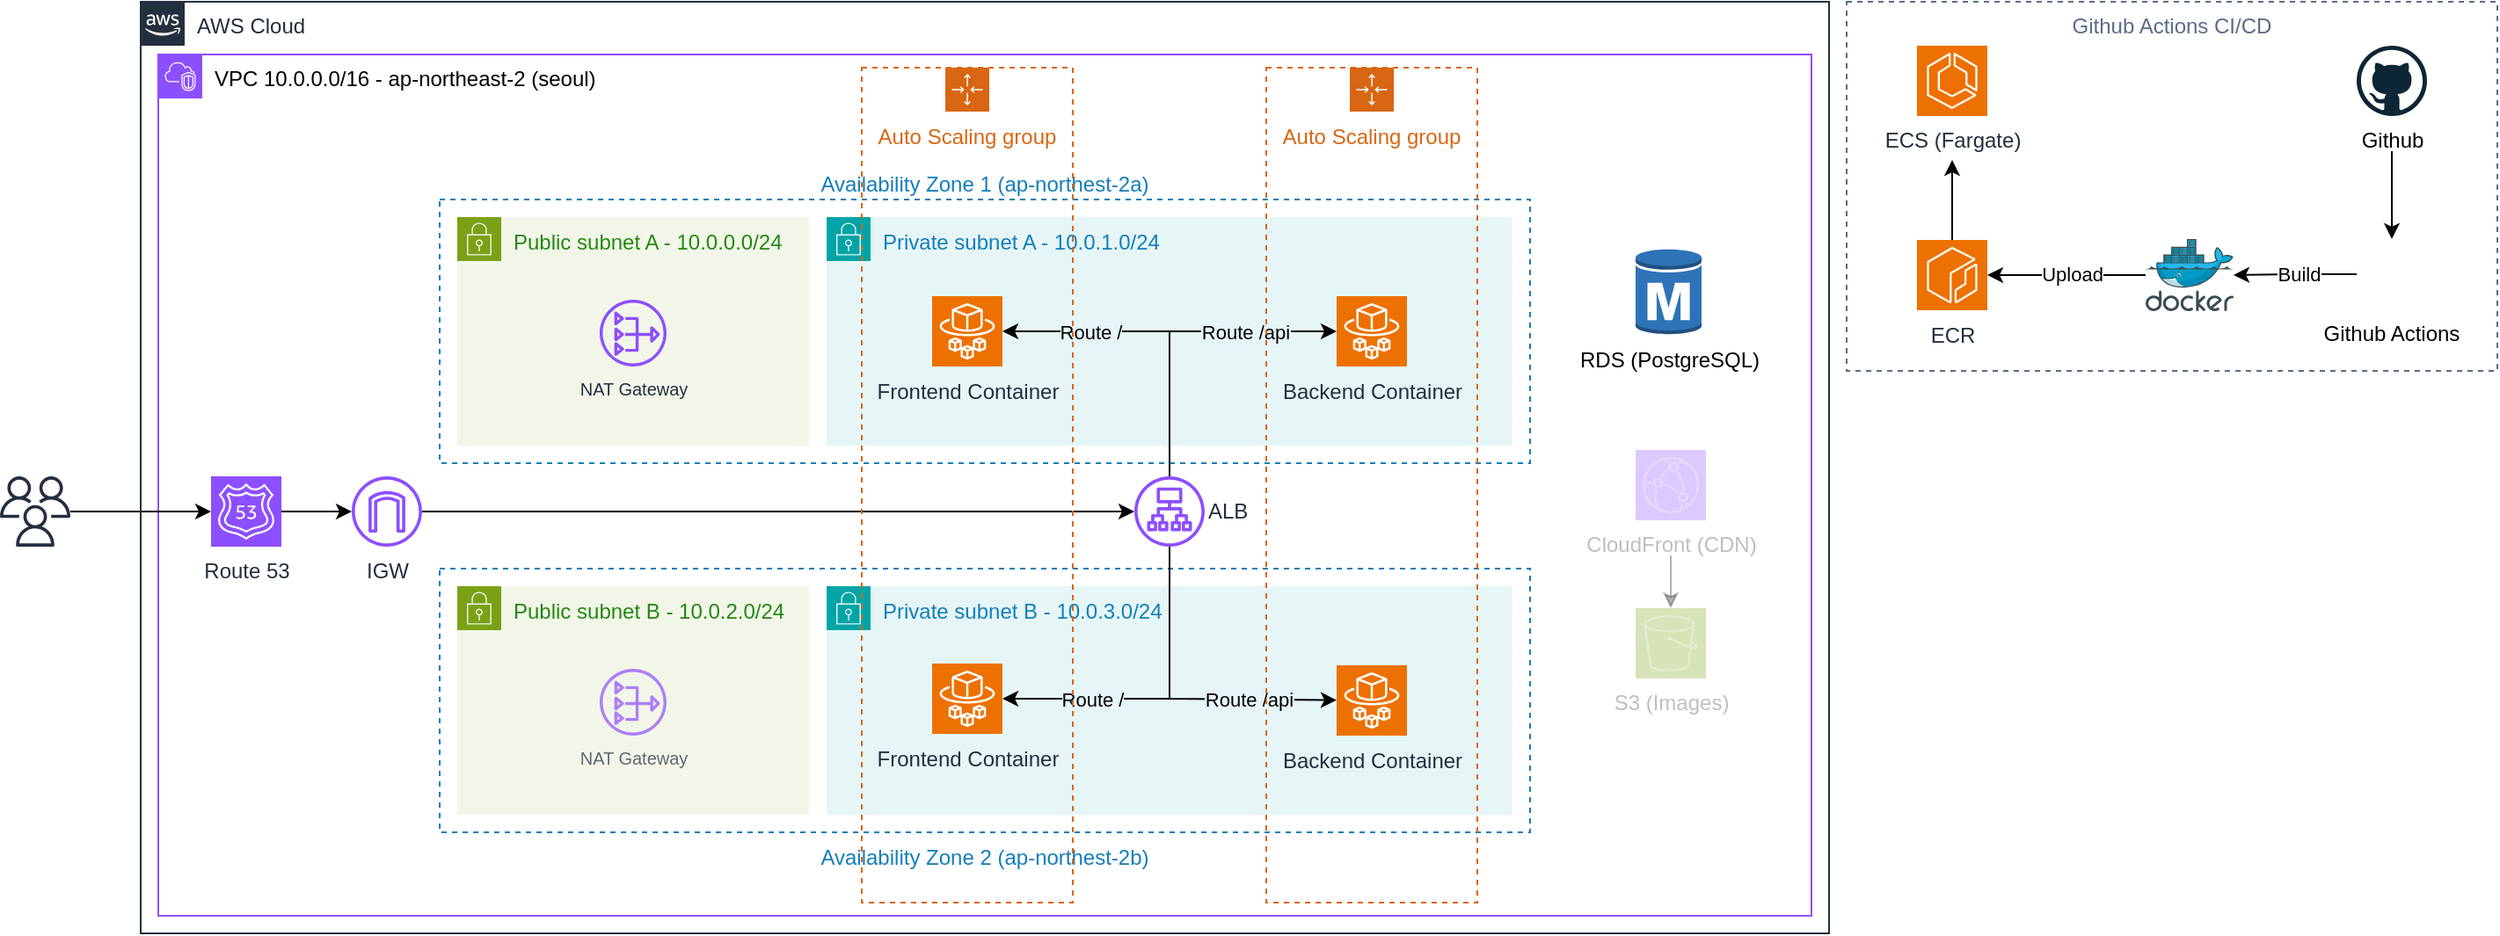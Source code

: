 <mxfile version="27.0.9">
  <diagram name="페이지-1" id="O5fkOeSoVwAzEVK7Wt5u">
    <mxGraphModel dx="1188" dy="716" grid="1" gridSize="10" guides="1" tooltips="1" connect="1" arrows="1" fold="1" page="1" pageScale="1" pageWidth="3300" pageHeight="4681" math="0" shadow="0">
      <root>
        <mxCell id="0" />
        <mxCell id="1" parent="0" />
        <mxCell id="-3rPv8L2RWDEr1d8RmjE-77" value="Github Actions CI/CD" style="fillColor=none;strokeColor=#5A6C86;dashed=1;verticalAlign=top;fontStyle=0;fontColor=#5A6C86;whiteSpace=wrap;html=1;movable=1;resizable=1;rotatable=1;deletable=1;editable=1;locked=0;connectable=1;" parent="1" vertex="1">
          <mxGeometry x="1080" y="60" width="370" height="210" as="geometry" />
        </mxCell>
        <mxCell id="-3rPv8L2RWDEr1d8RmjE-78" value="&lt;span&gt;&lt;font style=&quot;color: rgb(0, 0, 0);&quot;&gt;VPC 10.0.0.0/16 -&amp;nbsp;&lt;/font&gt;&lt;/span&gt;&lt;font color=&quot;#000000&quot;&gt;ap-northeast-2 (seoul)&lt;/font&gt;" style="points=[[0,0],[0.25,0],[0.5,0],[0.75,0],[1,0],[1,0.25],[1,0.5],[1,0.75],[1,1],[0.75,1],[0.5,1],[0.25,1],[0,1],[0,0.75],[0,0.5],[0,0.25]];outlineConnect=0;gradientColor=none;html=1;whiteSpace=wrap;fontSize=12;fontStyle=0;container=0;pointerEvents=0;collapsible=0;recursiveResize=0;shape=mxgraph.aws4.group;grIcon=mxgraph.aws4.group_vpc2;strokeColor=#8C4FFF;fillColor=none;verticalAlign=top;align=left;spacingLeft=30;fontColor=#AAB7B8;dashed=0;" parent="1" vertex="1">
          <mxGeometry x="120" y="90" width="940" height="490" as="geometry" />
        </mxCell>
        <mxCell id="exNUB7hlR1vECPPl_RMC-3" style="edgeStyle=orthogonalEdgeStyle;rounded=0;orthogonalLoop=1;jettySize=auto;html=1;" parent="1" source="-3rPv8L2RWDEr1d8RmjE-80" target="exNUB7hlR1vECPPl_RMC-1" edge="1">
          <mxGeometry relative="1" as="geometry" />
        </mxCell>
        <mxCell id="-3rPv8L2RWDEr1d8RmjE-80" value="" style="sketch=0;outlineConnect=0;fontColor=#232F3E;gradientColor=none;fillColor=#232F3D;strokeColor=none;dashed=0;verticalLabelPosition=bottom;verticalAlign=top;align=center;html=1;fontSize=12;fontStyle=0;aspect=fixed;pointerEvents=1;shape=mxgraph.aws4.users;" parent="1" vertex="1">
          <mxGeometry x="30" y="330" width="40" height="40" as="geometry" />
        </mxCell>
        <mxCell id="-3rPv8L2RWDEr1d8RmjE-81" value="AWS Cloud" style="points=[[0,0],[0.25,0],[0.5,0],[0.75,0],[1,0],[1,0.25],[1,0.5],[1,0.75],[1,1],[0.75,1],[0.5,1],[0.25,1],[0,1],[0,0.75],[0,0.5],[0,0.25]];outlineConnect=0;gradientColor=none;html=1;whiteSpace=wrap;fontSize=12;fontStyle=0;container=0;pointerEvents=0;collapsible=0;recursiveResize=0;shape=mxgraph.aws4.group;grIcon=mxgraph.aws4.group_aws_cloud_alt;strokeColor=#232F3E;fillColor=none;verticalAlign=top;align=left;spacingLeft=30;fontColor=#232F3E;dashed=0;" parent="1" vertex="1">
          <mxGeometry x="110" y="60" width="960" height="530" as="geometry" />
        </mxCell>
        <mxCell id="-3rPv8L2RWDEr1d8RmjE-82" value="Availability Zone 1 (ap-northest-2a)" style="fillColor=none;strokeColor=#147EBA;dashed=1;verticalAlign=bottom;fontStyle=0;fontColor=#147EBA;whiteSpace=wrap;html=1;labelPosition=center;verticalLabelPosition=top;align=center;movable=1;resizable=1;rotatable=1;deletable=1;editable=1;locked=0;connectable=1;labelBackgroundColor=default;" parent="1" vertex="1">
          <mxGeometry x="280" y="172.5" width="620" height="150" as="geometry" />
        </mxCell>
        <mxCell id="-3rPv8L2RWDEr1d8RmjE-83" value="Public subnet A - 10.0.0.0/24" style="points=[[0,0],[0.25,0],[0.5,0],[0.75,0],[1,0],[1,0.25],[1,0.5],[1,0.75],[1,1],[0.75,1],[0.5,1],[0.25,1],[0,1],[0,0.75],[0,0.5],[0,0.25]];outlineConnect=0;gradientColor=none;html=1;whiteSpace=wrap;fontSize=12;fontStyle=0;container=1;pointerEvents=0;collapsible=0;recursiveResize=0;shape=mxgraph.aws4.group;grIcon=mxgraph.aws4.group_security_group;grStroke=0;strokeColor=#7AA116;fillColor=#F2F6E8;verticalAlign=top;align=left;spacingLeft=30;fontColor=#248814;dashed=0;" parent="1" vertex="1">
          <mxGeometry x="290" y="182.5" width="200" height="130" as="geometry" />
        </mxCell>
        <mxCell id="-3rPv8L2RWDEr1d8RmjE-84" value="NAT Gateway" style="sketch=0;outlineConnect=0;fontColor=#232F3E;gradientColor=none;fillColor=#8C4FFF;strokeColor=none;dashed=0;verticalLabelPosition=bottom;verticalAlign=top;align=center;html=1;fontSize=10;fontStyle=0;aspect=fixed;pointerEvents=1;shape=mxgraph.aws4.nat_gateway;" parent="-3rPv8L2RWDEr1d8RmjE-83" vertex="1">
          <mxGeometry x="81" y="47" width="38" height="38" as="geometry" />
        </mxCell>
        <mxCell id="-3rPv8L2RWDEr1d8RmjE-85" value="Private subnet A - 10.0.1.0/24" style="points=[[0,0],[0.25,0],[0.5,0],[0.75,0],[1,0],[1,0.25],[1,0.5],[1,0.75],[1,1],[0.75,1],[0.5,1],[0.25,1],[0,1],[0,0.75],[0,0.5],[0,0.25]];outlineConnect=0;gradientColor=none;html=1;whiteSpace=wrap;fontSize=12;fontStyle=0;container=1;pointerEvents=0;collapsible=0;recursiveResize=0;shape=mxgraph.aws4.group;grIcon=mxgraph.aws4.group_security_group;grStroke=0;strokeColor=#00A4A6;fillColor=#E6F6F7;verticalAlign=top;align=left;spacingLeft=30;fontColor=#147EBA;dashed=0;" parent="1" vertex="1">
          <mxGeometry x="500" y="182.5" width="390" height="130" as="geometry" />
        </mxCell>
        <mxCell id="-3rPv8L2RWDEr1d8RmjE-86" value="Frontend Container" style="sketch=0;points=[[0,0,0],[0.25,0,0],[0.5,0,0],[0.75,0,0],[1,0,0],[0,1,0],[0.25,1,0],[0.5,1,0],[0.75,1,0],[1,1,0],[0,0.25,0],[0,0.5,0],[0,0.75,0],[1,0.25,0],[1,0.5,0],[1,0.75,0]];outlineConnect=0;fontColor=#232F3E;fillColor=#ED7100;strokeColor=#ffffff;dashed=0;verticalLabelPosition=bottom;verticalAlign=top;align=center;html=1;fontSize=12;fontStyle=0;aspect=fixed;shape=mxgraph.aws4.resourceIcon;resIcon=mxgraph.aws4.fargate;" parent="-3rPv8L2RWDEr1d8RmjE-85" vertex="1">
          <mxGeometry x="60" y="45" width="40" height="40" as="geometry" />
        </mxCell>
        <mxCell id="-3rPv8L2RWDEr1d8RmjE-87" value="Backend Container" style="sketch=0;points=[[0,0,0],[0.25,0,0],[0.5,0,0],[0.75,0,0],[1,0,0],[0,1,0],[0.25,1,0],[0.5,1,0],[0.75,1,0],[1,1,0],[0,0.25,0],[0,0.5,0],[0,0.75,0],[1,0.25,0],[1,0.5,0],[1,0.75,0]];outlineConnect=0;fontColor=#232F3E;fillColor=#ED7100;strokeColor=#ffffff;dashed=0;verticalLabelPosition=bottom;verticalAlign=top;align=center;html=1;fontSize=12;fontStyle=0;aspect=fixed;shape=mxgraph.aws4.resourceIcon;resIcon=mxgraph.aws4.fargate;" parent="-3rPv8L2RWDEr1d8RmjE-85" vertex="1">
          <mxGeometry x="290" y="45" width="40" height="40" as="geometry" />
        </mxCell>
        <mxCell id="-3rPv8L2RWDEr1d8RmjE-88" value="ALB" style="sketch=0;outlineConnect=0;fontColor=#232F3E;gradientColor=none;fillColor=#8C4FFF;strokeColor=none;dashed=0;verticalLabelPosition=middle;verticalAlign=middle;align=left;html=1;fontSize=12;fontStyle=0;aspect=fixed;pointerEvents=1;shape=mxgraph.aws4.application_load_balancer;labelPosition=right;" parent="1" vertex="1">
          <mxGeometry x="675" y="330" width="40" height="40" as="geometry" />
        </mxCell>
        <mxCell id="-3rPv8L2RWDEr1d8RmjE-89" value="Availability Zone 2&lt;span style=&quot;background-color: rgb(255, 255, 255);&quot;&gt;&amp;nbsp;(ap-northest-2b)&lt;/span&gt;" style="fillColor=none;strokeColor=#147EBA;dashed=1;verticalAlign=top;fontStyle=0;fontColor=#147EBA;whiteSpace=wrap;html=1;labelPosition=center;verticalLabelPosition=bottom;align=center;movable=1;resizable=1;rotatable=1;deletable=1;editable=1;locked=0;connectable=1;" parent="1" vertex="1">
          <mxGeometry x="280" y="382.5" width="620" height="150" as="geometry" />
        </mxCell>
        <mxCell id="-3rPv8L2RWDEr1d8RmjE-90" value="Public subnet B - 10.0.2.0/24" style="points=[[0,0],[0.25,0],[0.5,0],[0.75,0],[1,0],[1,0.25],[1,0.5],[1,0.75],[1,1],[0.75,1],[0.5,1],[0.25,1],[0,1],[0,0.75],[0,0.5],[0,0.25]];outlineConnect=0;gradientColor=none;html=1;whiteSpace=wrap;fontSize=12;fontStyle=0;container=1;pointerEvents=0;collapsible=0;recursiveResize=0;shape=mxgraph.aws4.group;grIcon=mxgraph.aws4.group_security_group;grStroke=0;strokeColor=#7AA116;fillColor=#F2F6E8;verticalAlign=top;align=left;spacingLeft=30;fontColor=#248814;dashed=0;" parent="1" vertex="1">
          <mxGeometry x="290" y="392.5" width="200" height="130" as="geometry" />
        </mxCell>
        <mxCell id="-3rPv8L2RWDEr1d8RmjE-91" value="NAT Gateway" style="sketch=0;outlineConnect=0;fontColor=#232F3E;gradientColor=none;fillColor=#8C4FFF;strokeColor=none;dashed=0;verticalLabelPosition=bottom;verticalAlign=top;align=center;html=1;fontSize=10;fontStyle=0;aspect=fixed;pointerEvents=1;shape=mxgraph.aws4.nat_gateway;opacity=70;textOpacity=70;" parent="-3rPv8L2RWDEr1d8RmjE-90" vertex="1">
          <mxGeometry x="81" y="47" width="38" height="38" as="geometry" />
        </mxCell>
        <mxCell id="-3rPv8L2RWDEr1d8RmjE-92" value="Private subnet B - 10.0.3.0/24" style="points=[[0,0],[0.25,0],[0.5,0],[0.75,0],[1,0],[1,0.25],[1,0.5],[1,0.75],[1,1],[0.75,1],[0.5,1],[0.25,1],[0,1],[0,0.75],[0,0.5],[0,0.25]];outlineConnect=0;gradientColor=none;html=1;whiteSpace=wrap;fontSize=12;fontStyle=0;container=1;pointerEvents=0;collapsible=0;recursiveResize=0;shape=mxgraph.aws4.group;grIcon=mxgraph.aws4.group_security_group;grStroke=0;strokeColor=#00A4A6;fillColor=#E6F6F7;verticalAlign=top;align=left;spacingLeft=30;fontColor=#147EBA;dashed=0;" parent="1" vertex="1">
          <mxGeometry x="500" y="392.5" width="390" height="130" as="geometry" />
        </mxCell>
        <mxCell id="-3rPv8L2RWDEr1d8RmjE-93" value="Frontend Container" style="sketch=0;points=[[0,0,0],[0.25,0,0],[0.5,0,0],[0.75,0,0],[1,0,0],[0,1,0],[0.25,1,0],[0.5,1,0],[0.75,1,0],[1,1,0],[0,0.25,0],[0,0.5,0],[0,0.75,0],[1,0.25,0],[1,0.5,0],[1,0.75,0]];outlineConnect=0;fontColor=#232F3E;fillColor=#ED7100;strokeColor=#ffffff;dashed=0;verticalLabelPosition=bottom;verticalAlign=top;align=center;html=1;fontSize=12;fontStyle=0;aspect=fixed;shape=mxgraph.aws4.resourceIcon;resIcon=mxgraph.aws4.fargate;" parent="-3rPv8L2RWDEr1d8RmjE-92" vertex="1">
          <mxGeometry x="60" y="44" width="40" height="40" as="geometry" />
        </mxCell>
        <mxCell id="-3rPv8L2RWDEr1d8RmjE-94" value="Backend Container" style="sketch=0;points=[[0,0,0],[0.25,0,0],[0.5,0,0],[0.75,0,0],[1,0,0],[0,1,0],[0.25,1,0],[0.5,1,0],[0.75,1,0],[1,1,0],[0,0.25,0],[0,0.5,0],[0,0.75,0],[1,0.25,0],[1,0.5,0],[1,0.75,0]];outlineConnect=0;fontColor=#232F3E;fillColor=#ED7100;strokeColor=#ffffff;dashed=0;verticalLabelPosition=bottom;verticalAlign=top;align=center;html=1;fontSize=12;fontStyle=0;aspect=fixed;shape=mxgraph.aws4.resourceIcon;resIcon=mxgraph.aws4.fargate;" parent="-3rPv8L2RWDEr1d8RmjE-92" vertex="1">
          <mxGeometry x="290" y="45" width="40" height="40" as="geometry" />
        </mxCell>
        <mxCell id="-3rPv8L2RWDEr1d8RmjE-95" value="" style="endArrow=classic;html=1;rounded=0;" parent="1" source="-3rPv8L2RWDEr1d8RmjE-88" target="-3rPv8L2RWDEr1d8RmjE-86" edge="1">
          <mxGeometry width="50" height="50" relative="1" as="geometry">
            <mxPoint x="650" y="282.5" as="sourcePoint" />
            <mxPoint x="700" y="232.5" as="targetPoint" />
            <Array as="points">
              <mxPoint x="695" y="247.5" />
            </Array>
          </mxGeometry>
        </mxCell>
        <mxCell id="-3rPv8L2RWDEr1d8RmjE-96" value="Route /" style="edgeLabel;html=1;align=center;verticalAlign=middle;resizable=0;points=[];labelBackgroundColor=light-dark(#e6f5f7, #ededed);" parent="-3rPv8L2RWDEr1d8RmjE-95" vertex="1" connectable="0">
          <mxGeometry x="0.467" y="1" relative="1" as="geometry">
            <mxPoint x="2" y="-1" as="offset" />
          </mxGeometry>
        </mxCell>
        <mxCell id="-3rPv8L2RWDEr1d8RmjE-97" value="" style="endArrow=classic;html=1;rounded=0;labelBackgroundColor=default;" parent="1" source="-3rPv8L2RWDEr1d8RmjE-88" target="-3rPv8L2RWDEr1d8RmjE-87" edge="1">
          <mxGeometry width="50" height="50" relative="1" as="geometry">
            <mxPoint x="745" y="377.5" as="sourcePoint" />
            <mxPoint x="680" y="292.5" as="targetPoint" />
            <Array as="points">
              <mxPoint x="695" y="247.5" />
            </Array>
          </mxGeometry>
        </mxCell>
        <mxCell id="-3rPv8L2RWDEr1d8RmjE-98" value="Route /api" style="edgeLabel;html=1;align=center;verticalAlign=middle;resizable=0;points=[];labelBackgroundColor=light-dark(#e6f5f7, #ededed);" parent="-3rPv8L2RWDEr1d8RmjE-97" vertex="1" connectable="0">
          <mxGeometry x="0.314" relative="1" as="geometry">
            <mxPoint x="9" as="offset" />
          </mxGeometry>
        </mxCell>
        <mxCell id="-3rPv8L2RWDEr1d8RmjE-99" value="" style="endArrow=classic;html=1;rounded=0;" parent="1" source="-3rPv8L2RWDEr1d8RmjE-88" target="-3rPv8L2RWDEr1d8RmjE-93" edge="1">
          <mxGeometry width="50" height="50" relative="1" as="geometry">
            <mxPoint x="755" y="457.5" as="sourcePoint" />
            <mxPoint x="690" y="372.5" as="targetPoint" />
            <Array as="points">
              <mxPoint x="695" y="456.5" />
            </Array>
          </mxGeometry>
        </mxCell>
        <mxCell id="-3rPv8L2RWDEr1d8RmjE-100" value="Route /" style="edgeLabel;html=1;align=center;verticalAlign=middle;resizable=0;points=[];labelBackgroundColor=light-dark(#e6f5f7, #ededed);" parent="-3rPv8L2RWDEr1d8RmjE-99" vertex="1" connectable="0">
          <mxGeometry x="0.529" relative="1" as="geometry">
            <mxPoint x="8" as="offset" />
          </mxGeometry>
        </mxCell>
        <mxCell id="-3rPv8L2RWDEr1d8RmjE-101" value="" style="endArrow=classic;html=1;rounded=0;" parent="1" source="-3rPv8L2RWDEr1d8RmjE-88" target="-3rPv8L2RWDEr1d8RmjE-94" edge="1">
          <mxGeometry width="50" height="50" relative="1" as="geometry">
            <mxPoint x="755" y="457.5" as="sourcePoint" />
            <mxPoint x="820" y="372.5" as="targetPoint" />
            <Array as="points">
              <mxPoint x="695" y="456.5" />
            </Array>
          </mxGeometry>
        </mxCell>
        <mxCell id="-3rPv8L2RWDEr1d8RmjE-102" value="Route /api" style="edgeLabel;html=1;align=center;verticalAlign=middle;resizable=0;points=[];labelBackgroundColor=light-dark(#e6f5f7, #ededed);" parent="-3rPv8L2RWDEr1d8RmjE-101" vertex="1" connectable="0">
          <mxGeometry x="0.303" y="-1" relative="1" as="geometry">
            <mxPoint x="13" y="-1" as="offset" />
          </mxGeometry>
        </mxCell>
        <mxCell id="-3rPv8L2RWDEr1d8RmjE-103" style="edgeStyle=orthogonalEdgeStyle;rounded=0;orthogonalLoop=1;jettySize=auto;html=1;" parent="1" source="-3rPv8L2RWDEr1d8RmjE-104" target="-3rPv8L2RWDEr1d8RmjE-88" edge="1">
          <mxGeometry relative="1" as="geometry" />
        </mxCell>
        <mxCell id="-3rPv8L2RWDEr1d8RmjE-104" value="IGW" style="sketch=0;outlineConnect=0;fontColor=#232F3E;gradientColor=none;fillColor=#8C4FFF;strokeColor=none;dashed=0;verticalLabelPosition=bottom;verticalAlign=top;align=center;html=1;fontSize=12;fontStyle=0;aspect=fixed;pointerEvents=1;shape=mxgraph.aws4.internet_gateway;" parent="1" vertex="1">
          <mxGeometry x="230" y="330" width="40" height="40" as="geometry" />
        </mxCell>
        <mxCell id="-3rPv8L2RWDEr1d8RmjE-108" value="ECR" style="sketch=0;points=[[0,0,0],[0.25,0,0],[0.5,0,0],[0.75,0,0],[1,0,0],[0,1,0],[0.25,1,0],[0.5,1,0],[0.75,1,0],[1,1,0],[0,0.25,0],[0,0.5,0],[0,0.75,0],[1,0.25,0],[1,0.5,0],[1,0.75,0]];outlineConnect=0;fontColor=#232F3E;fillColor=#ED7100;strokeColor=#ffffff;dashed=0;verticalLabelPosition=bottom;verticalAlign=top;align=center;html=1;fontSize=12;fontStyle=0;aspect=fixed;shape=mxgraph.aws4.resourceIcon;resIcon=mxgraph.aws4.ecr;" parent="1" vertex="1">
          <mxGeometry x="1120" y="195.5" width="40" height="40" as="geometry" />
        </mxCell>
        <mxCell id="-3rPv8L2RWDEr1d8RmjE-123" style="edgeStyle=orthogonalEdgeStyle;rounded=0;orthogonalLoop=1;jettySize=auto;html=1;startArrow=classic;startFill=1;endArrow=none;" parent="1" target="-3rPv8L2RWDEr1d8RmjE-108" edge="1">
          <mxGeometry relative="1" as="geometry">
            <mxPoint x="1140" y="150" as="sourcePoint" />
            <Array as="points">
              <mxPoint x="1140" y="170" />
              <mxPoint x="1140" y="170" />
            </Array>
          </mxGeometry>
        </mxCell>
        <mxCell id="-3rPv8L2RWDEr1d8RmjE-109" value="ECS (Fargate)" style="sketch=0;points=[[0,0,0],[0.25,0,0],[0.5,0,0],[0.75,0,0],[1,0,0],[0,1,0],[0.25,1,0],[0.5,1,0],[0.75,1,0],[1,1,0],[0,0.25,0],[0,0.5,0],[0,0.75,0],[1,0.25,0],[1,0.5,0],[1,0.75,0]];outlineConnect=0;fontColor=#232F3E;fillColor=#ED7100;strokeColor=#ffffff;dashed=0;verticalLabelPosition=bottom;verticalAlign=top;align=center;html=1;fontSize=12;fontStyle=0;aspect=fixed;shape=mxgraph.aws4.resourceIcon;resIcon=mxgraph.aws4.ecs;" parent="1" vertex="1">
          <mxGeometry x="1120" y="85" width="40" height="40" as="geometry" />
        </mxCell>
        <mxCell id="-3rPv8L2RWDEr1d8RmjE-110" style="edgeStyle=orthogonalEdgeStyle;rounded=0;orthogonalLoop=1;jettySize=auto;html=1;" parent="1" target="-3rPv8L2RWDEr1d8RmjE-114" edge="1">
          <mxGeometry relative="1" as="geometry">
            <mxPoint x="1390" y="145" as="sourcePoint" />
            <Array as="points">
              <mxPoint x="1390" y="155" />
              <mxPoint x="1390" y="155" />
            </Array>
          </mxGeometry>
        </mxCell>
        <mxCell id="-3rPv8L2RWDEr1d8RmjE-111" value="Github" style="dashed=0;outlineConnect=0;html=1;align=center;labelPosition=center;verticalLabelPosition=bottom;verticalAlign=top;shape=mxgraph.weblogos.github" parent="1" vertex="1">
          <mxGeometry x="1370" y="85" width="40" height="40" as="geometry" />
        </mxCell>
        <mxCell id="-3rPv8L2RWDEr1d8RmjE-112" style="edgeStyle=orthogonalEdgeStyle;rounded=0;orthogonalLoop=1;jettySize=auto;html=1;" parent="1" source="-3rPv8L2RWDEr1d8RmjE-114" target="-3rPv8L2RWDEr1d8RmjE-117" edge="1">
          <mxGeometry relative="1" as="geometry" />
        </mxCell>
        <mxCell id="-3rPv8L2RWDEr1d8RmjE-113" value="Build" style="edgeLabel;html=1;align=center;verticalAlign=middle;resizable=0;points=[];" parent="-3rPv8L2RWDEr1d8RmjE-112" vertex="1" connectable="0">
          <mxGeometry x="-0.173" relative="1" as="geometry">
            <mxPoint x="-4" as="offset" />
          </mxGeometry>
        </mxCell>
        <mxCell id="-3rPv8L2RWDEr1d8RmjE-114" value="Github Actions" style="shape=image;verticalLabelPosition=bottom;labelBackgroundColor=default;verticalAlign=top;aspect=fixed;imageAspect=0;image=https://miro.medium.com/v2/resize:fit:400/1*txwKGJOoQ2W0ka_9htbu0Q.png;" parent="1" vertex="1">
          <mxGeometry x="1370" y="195" width="40" height="40" as="geometry" />
        </mxCell>
        <mxCell id="-3rPv8L2RWDEr1d8RmjE-115" style="edgeStyle=orthogonalEdgeStyle;rounded=0;orthogonalLoop=1;jettySize=auto;html=1;" parent="1" source="-3rPv8L2RWDEr1d8RmjE-117" target="-3rPv8L2RWDEr1d8RmjE-108" edge="1">
          <mxGeometry relative="1" as="geometry" />
        </mxCell>
        <mxCell id="-3rPv8L2RWDEr1d8RmjE-116" value="Upload" style="edgeLabel;html=1;align=center;verticalAlign=middle;resizable=0;points=[];" parent="-3rPv8L2RWDEr1d8RmjE-115" vertex="1" connectable="0">
          <mxGeometry x="0.114" relative="1" as="geometry">
            <mxPoint x="8" y="-1" as="offset" />
          </mxGeometry>
        </mxCell>
        <mxCell id="-3rPv8L2RWDEr1d8RmjE-117" value="" style="image;sketch=0;aspect=fixed;html=1;points=[];align=center;fontSize=12;image=img/lib/mscae/Docker.svg;" parent="1" vertex="1">
          <mxGeometry x="1250" y="195" width="50" height="41" as="geometry" />
        </mxCell>
        <mxCell id="-3rPv8L2RWDEr1d8RmjE-118" value="Auto Scaling group" style="points=[[0,0],[0.25,0],[0.5,0],[0.75,0],[1,0],[1,0.25],[1,0.5],[1,0.75],[1,1],[0.75,1],[0.5,1],[0.25,1],[0,1],[0,0.75],[0,0.5],[0,0.25]];outlineConnect=0;gradientColor=none;html=1;whiteSpace=wrap;fontSize=12;fontStyle=0;container=1;pointerEvents=0;collapsible=0;recursiveResize=0;shape=mxgraph.aws4.groupCenter;grIcon=mxgraph.aws4.group_auto_scaling_group;grStroke=1;strokeColor=#D86613;fillColor=none;verticalAlign=top;align=center;fontColor=#D86613;dashed=1;spacingTop=25;" parent="1" vertex="1">
          <mxGeometry x="520" y="97.5" width="120" height="475" as="geometry" />
        </mxCell>
        <mxCell id="-3rPv8L2RWDEr1d8RmjE-120" value="Auto Scaling group" style="points=[[0,0],[0.25,0],[0.5,0],[0.75,0],[1,0],[1,0.25],[1,0.5],[1,0.75],[1,1],[0.75,1],[0.5,1],[0.25,1],[0,1],[0,0.75],[0,0.5],[0,0.25]];outlineConnect=0;gradientColor=none;html=1;whiteSpace=wrap;fontSize=12;fontStyle=0;container=1;pointerEvents=0;collapsible=0;recursiveResize=0;shape=mxgraph.aws4.groupCenter;grIcon=mxgraph.aws4.group_auto_scaling_group;grStroke=1;strokeColor=#D86613;fillColor=none;verticalAlign=top;align=center;fontColor=#D86613;dashed=1;spacingTop=25;" parent="1" vertex="1">
          <mxGeometry x="750" y="97.5" width="120" height="475" as="geometry" />
        </mxCell>
        <mxCell id="-3rPv8L2RWDEr1d8RmjE-135" value="CloudFront (CDN)" style="sketch=0;points=[[0,0,0],[0.25,0,0],[0.5,0,0],[0.75,0,0],[1,0,0],[0,1,0],[0.25,1,0],[0.5,1,0],[0.75,1,0],[1,1,0],[0,0.25,0],[0,0.5,0],[0,0.75,0],[1,0.25,0],[1,0.5,0],[1,0.75,0]];outlineConnect=0;fontColor=#232F3E;fillColor=#8C4FFF;strokeColor=#ffffff;dashed=0;verticalLabelPosition=bottom;verticalAlign=top;align=center;html=1;fontSize=12;fontStyle=0;aspect=fixed;shape=mxgraph.aws4.resourceIcon;resIcon=mxgraph.aws4.cloudfront;opacity=30;textOpacity=30;" parent="1" vertex="1">
          <mxGeometry x="960" y="315" width="40" height="40" as="geometry" />
        </mxCell>
        <mxCell id="-3rPv8L2RWDEr1d8RmjE-136" value="S3 (Images)" style="sketch=0;points=[[0,0,0],[0.25,0,0],[0.5,0,0],[0.75,0,0],[1,0,0],[0,1,0],[0.25,1,0],[0.5,1,0],[0.75,1,0],[1,1,0],[0,0.25,0],[0,0.5,0],[0,0.75,0],[1,0.25,0],[1,0.5,0],[1,0.75,0]];outlineConnect=0;fontColor=#232F3E;fillColor=#7AA116;strokeColor=#ffffff;dashed=0;verticalLabelPosition=bottom;verticalAlign=top;align=center;html=1;fontSize=12;fontStyle=0;aspect=fixed;shape=mxgraph.aws4.resourceIcon;resIcon=mxgraph.aws4.s3;opacity=30;textOpacity=30;" parent="1" vertex="1">
          <mxGeometry x="960" y="405" width="40" height="40" as="geometry" />
        </mxCell>
        <mxCell id="-3rPv8L2RWDEr1d8RmjE-137" style="edgeStyle=orthogonalEdgeStyle;rounded=0;orthogonalLoop=1;jettySize=auto;html=1;entryX=0.5;entryY=0;entryDx=0;entryDy=0;entryPerimeter=0;opacity=30;textOpacity=30;" parent="1" target="-3rPv8L2RWDEr1d8RmjE-136" edge="1">
          <mxGeometry relative="1" as="geometry">
            <mxPoint x="980" y="375" as="sourcePoint" />
          </mxGeometry>
        </mxCell>
        <mxCell id="exNUB7hlR1vECPPl_RMC-2" style="edgeStyle=orthogonalEdgeStyle;rounded=0;orthogonalLoop=1;jettySize=auto;html=1;" parent="1" source="exNUB7hlR1vECPPl_RMC-1" target="-3rPv8L2RWDEr1d8RmjE-104" edge="1">
          <mxGeometry relative="1" as="geometry" />
        </mxCell>
        <mxCell id="exNUB7hlR1vECPPl_RMC-1" value="Route 53" style="sketch=0;points=[[0,0,0],[0.25,0,0],[0.5,0,0],[0.75,0,0],[1,0,0],[0,1,0],[0.25,1,0],[0.5,1,0],[0.75,1,0],[1,1,0],[0,0.25,0],[0,0.5,0],[0,0.75,0],[1,0.25,0],[1,0.5,0],[1,0.75,0]];outlineConnect=0;fontColor=#232F3E;fillColor=#8C4FFF;strokeColor=#ffffff;dashed=0;verticalLabelPosition=bottom;verticalAlign=top;align=center;html=1;fontSize=12;fontStyle=0;aspect=fixed;shape=mxgraph.aws4.resourceIcon;resIcon=mxgraph.aws4.route_53;" parent="1" vertex="1">
          <mxGeometry x="150" y="330" width="40" height="40" as="geometry" />
        </mxCell>
        <mxCell id="17hbNAqg7-B1XbVoCd6y-1" value="RDS (PostgreSQL)" style="outlineConnect=0;dashed=0;verticalLabelPosition=bottom;verticalAlign=top;align=center;html=1;shape=mxgraph.aws3.rds_db_instance;fillColor=#2E73B8;gradientColor=none;" vertex="1" parent="1">
          <mxGeometry x="960" y="200" width="37.5" height="50" as="geometry" />
        </mxCell>
      </root>
    </mxGraphModel>
  </diagram>
</mxfile>
